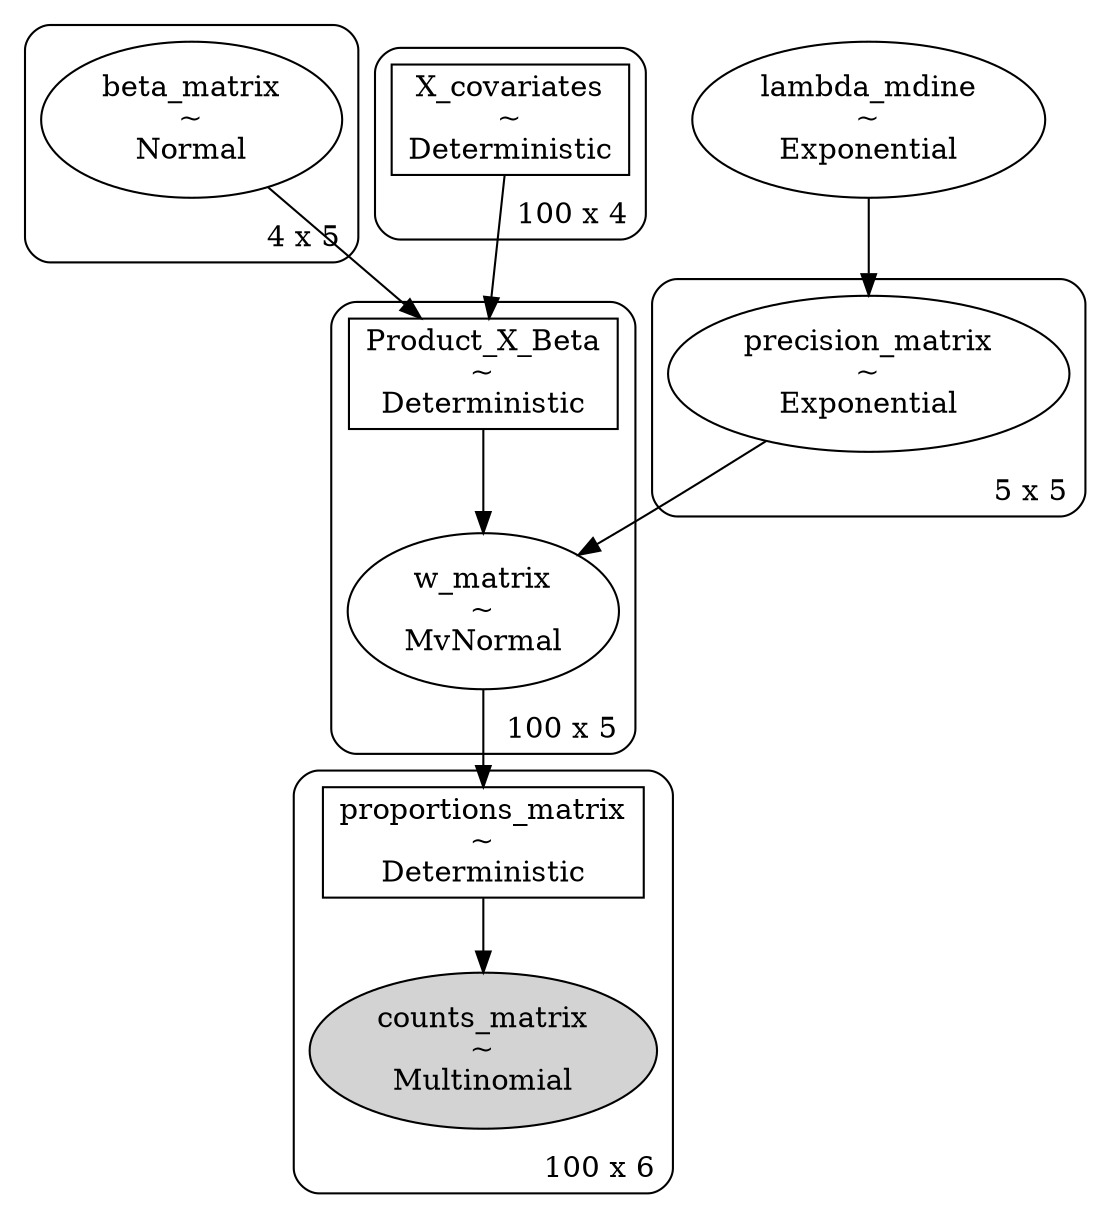 digraph {
	subgraph "cluster4 x 5" {
		beta_matrix [label="beta_matrix
~
Normal" shape=ellipse]
		label="4 x 5" labeljust=r labelloc=b style=rounded
	}
	lambda_mdine [label="lambda_mdine
~
Exponential" shape=ellipse]
	subgraph "cluster5 x 5" {
		precision_matrix [label="precision_matrix
~
Exponential" shape=ellipse]
		label="5 x 5" labeljust=r labelloc=b style=rounded
	}
	subgraph "cluster100 x 4" {
		X_covariates [label="X_covariates
~
Deterministic" shape=box]
		label="100 x 4" labeljust=r labelloc=b style=rounded
	}
	subgraph "cluster100 x 5" {
		w_matrix [label="w_matrix
~
MvNormal" shape=ellipse]
		Product_X_Beta [label="Product_X_Beta
~
Deterministic" shape=box]
		label="100 x 5" labeljust=r labelloc=b style=rounded
	}
	subgraph "cluster100 x 6" {
		counts_matrix [label="counts_matrix
~
Multinomial" shape=ellipse style=filled]
		proportions_matrix [label="proportions_matrix
~
Deterministic" shape=box]
		label="100 x 6" labeljust=r labelloc=b style=rounded
	}
	lambda_mdine -> precision_matrix
	beta_matrix -> Product_X_Beta
	X_covariates -> Product_X_Beta
	precision_matrix -> w_matrix
	Product_X_Beta -> w_matrix
	w_matrix -> proportions_matrix
	proportions_matrix -> counts_matrix
}
